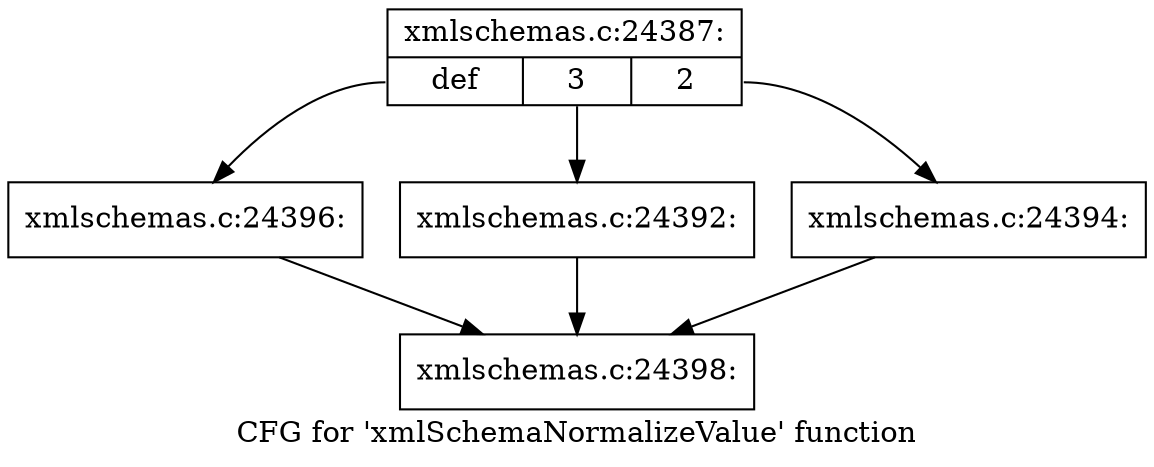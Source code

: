 digraph "CFG for 'xmlSchemaNormalizeValue' function" {
	label="CFG for 'xmlSchemaNormalizeValue' function";

	Node0x53bb8f0 [shape=record,label="{xmlschemas.c:24387:|{<s0>def|<s1>3|<s2>2}}"];
	Node0x53bb8f0:s0 -> Node0x53e6da0;
	Node0x53bb8f0:s1 -> Node0x53e70d0;
	Node0x53bb8f0:s2 -> Node0x53e7570;
	Node0x53e70d0 [shape=record,label="{xmlschemas.c:24392:}"];
	Node0x53e70d0 -> Node0x53c5010;
	Node0x53e7570 [shape=record,label="{xmlschemas.c:24394:}"];
	Node0x53e7570 -> Node0x53c5010;
	Node0x53e6da0 [shape=record,label="{xmlschemas.c:24396:}"];
	Node0x53e6da0 -> Node0x53c5010;
	Node0x53c5010 [shape=record,label="{xmlschemas.c:24398:}"];
}
